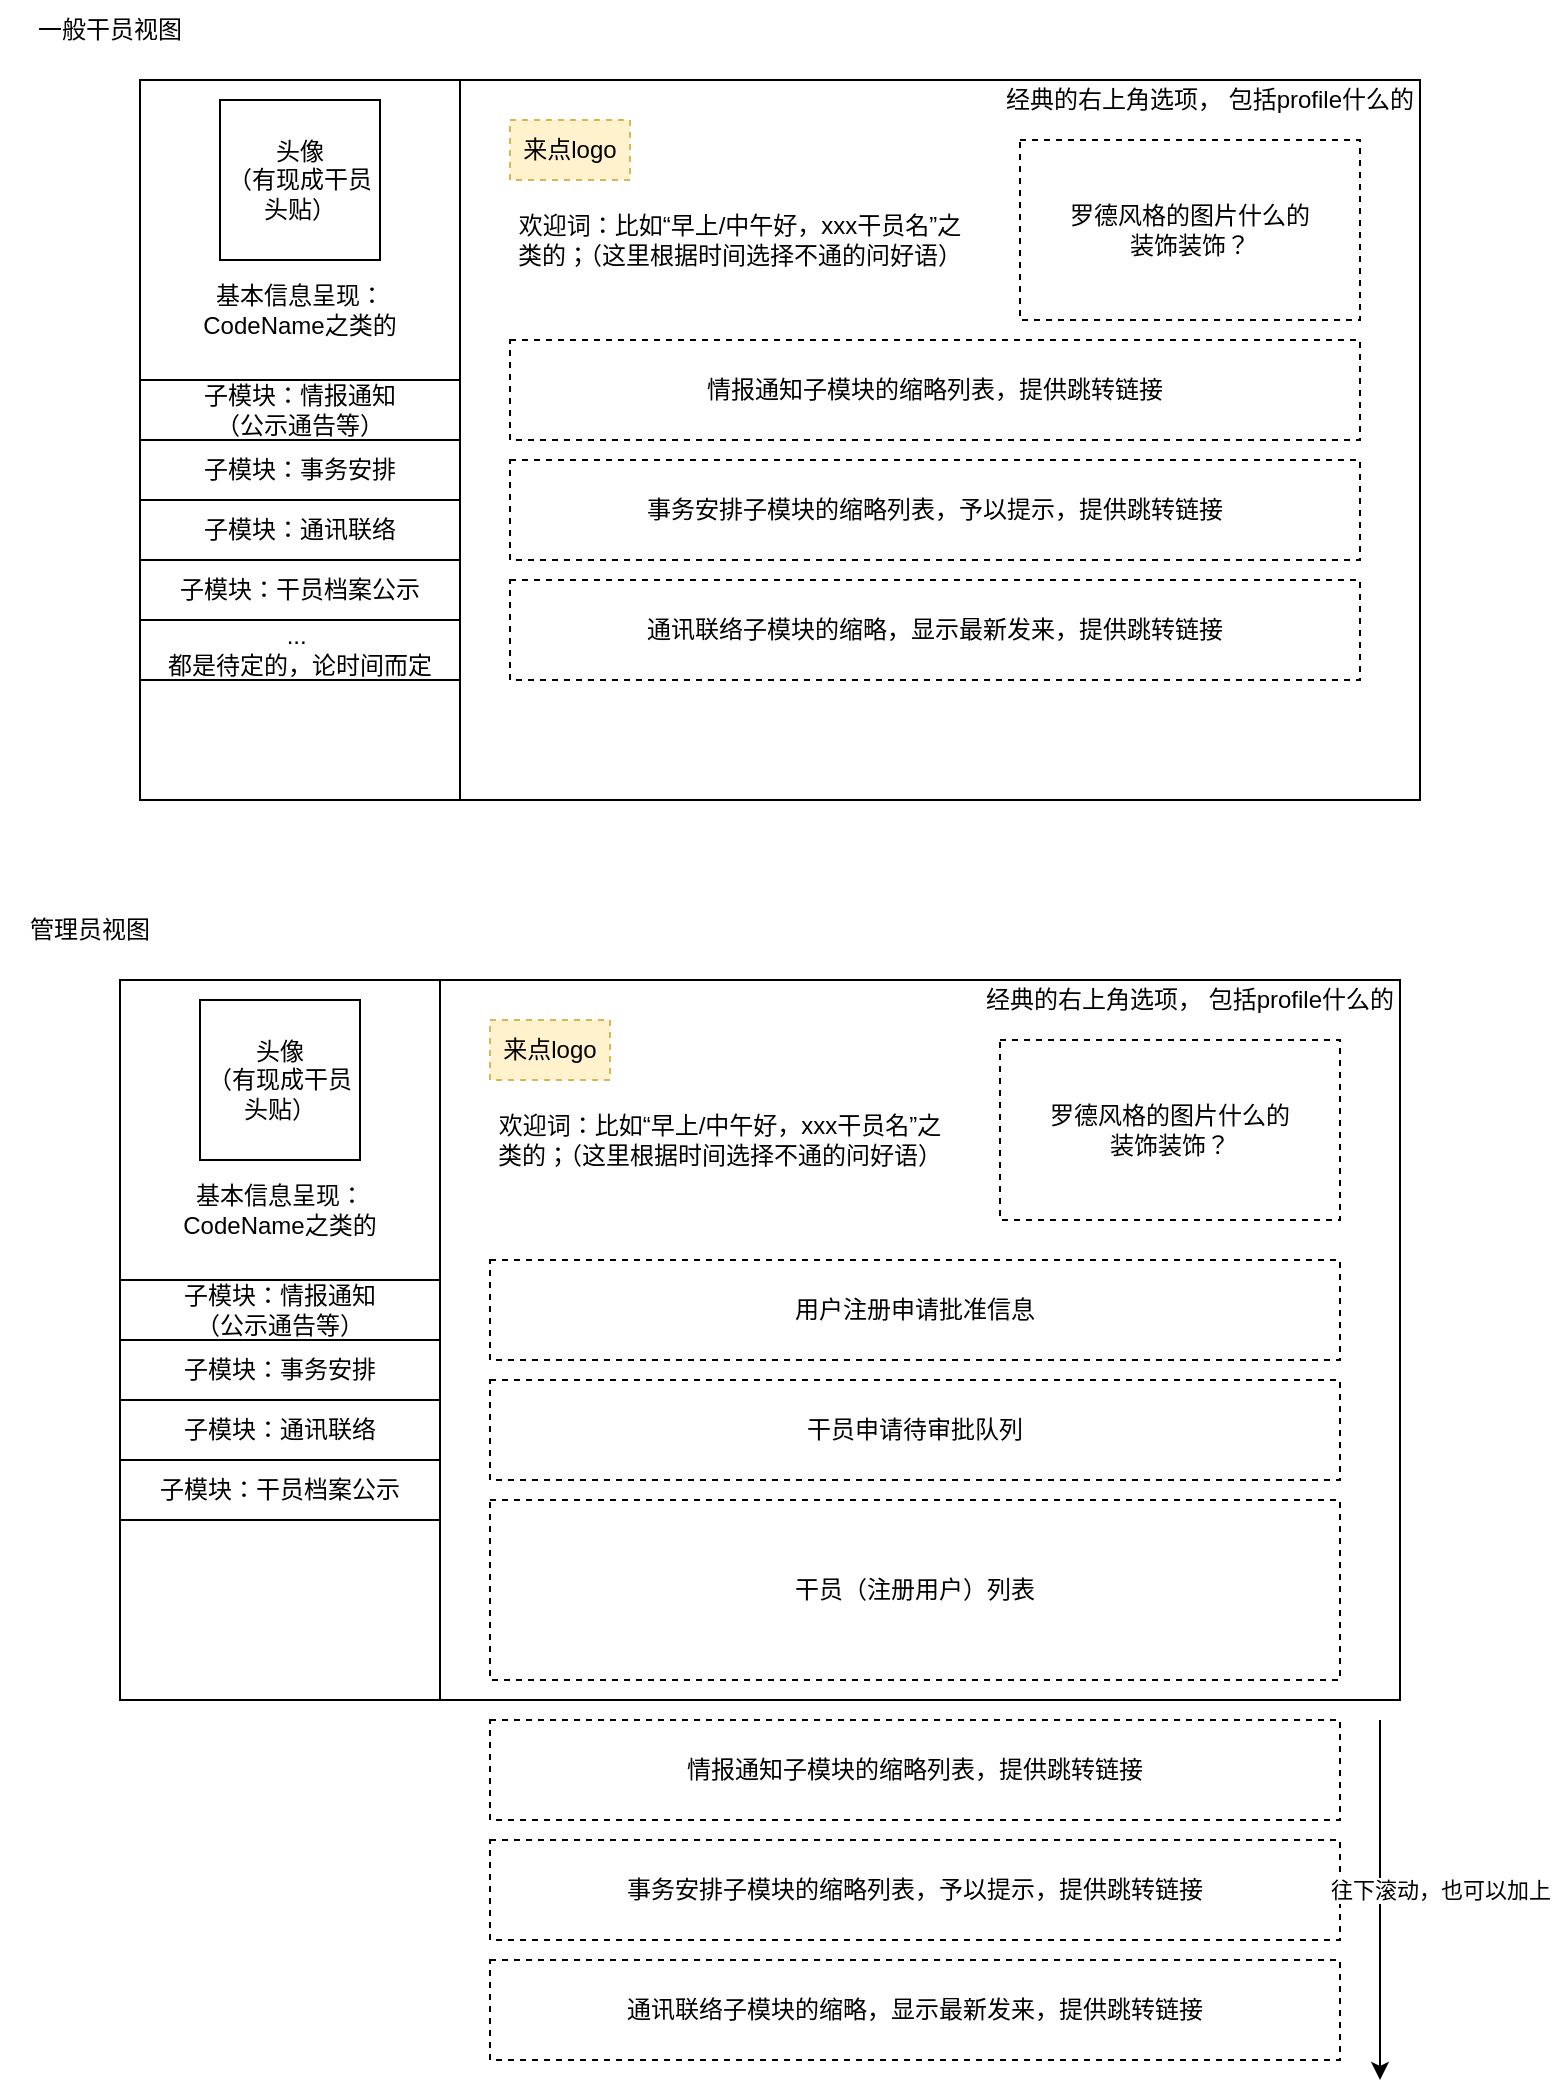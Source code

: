 <mxfile version="20.3.6" type="device"><diagram id="sbm30Xkx4QhK1GD9BhnL" name="Page-1"><mxGraphModel dx="1422" dy="706" grid="1" gridSize="10" guides="1" tooltips="1" connect="1" arrows="1" fold="1" page="1" pageScale="1" pageWidth="850" pageHeight="1100" math="0" shadow="0"><root><mxCell id="0"/><mxCell id="1" parent="0"/><mxCell id="ehozqRwiNDH270r5N2A--1" value="" style="rounded=0;whiteSpace=wrap;html=1;" vertex="1" parent="1"><mxGeometry x="120" y="80" width="640" height="360" as="geometry"/></mxCell><mxCell id="ehozqRwiNDH270r5N2A--2" value="" style="endArrow=none;html=1;rounded=0;entryX=0.25;entryY=0;entryDx=0;entryDy=0;exitX=0.25;exitY=1;exitDx=0;exitDy=0;" edge="1" parent="1" source="ehozqRwiNDH270r5N2A--1" target="ehozqRwiNDH270r5N2A--1"><mxGeometry width="50" height="50" relative="1" as="geometry"><mxPoint x="230" y="230" as="sourcePoint"/><mxPoint x="280" y="180" as="targetPoint"/></mxGeometry></mxCell><mxCell id="ehozqRwiNDH270r5N2A--3" value="头像&lt;br&gt;（有现成干员头贴）" style="whiteSpace=wrap;html=1;aspect=fixed;" vertex="1" parent="1"><mxGeometry x="160" y="90" width="80" height="80" as="geometry"/></mxCell><mxCell id="ehozqRwiNDH270r5N2A--4" value="欢迎词：比如“早上/中午好，xxx干员名”之类的；（这里根据时间选择不通的问好语）" style="text;html=1;strokeColor=none;fillColor=none;align=center;verticalAlign=middle;whiteSpace=wrap;rounded=0;" vertex="1" parent="1"><mxGeometry x="305" y="130" width="230" height="60" as="geometry"/></mxCell><mxCell id="ehozqRwiNDH270r5N2A--5" value="基本信息呈现：&lt;br&gt;CodeName之类的" style="text;html=1;strokeColor=none;fillColor=none;align=center;verticalAlign=middle;whiteSpace=wrap;rounded=0;" vertex="1" parent="1"><mxGeometry x="125" y="180" width="150" height="30" as="geometry"/></mxCell><mxCell id="ehozqRwiNDH270r5N2A--6" value="子模块：情报通知&lt;br&gt;（公示通告等）" style="rounded=0;whiteSpace=wrap;html=1;" vertex="1" parent="1"><mxGeometry x="120" y="230" width="160" height="30" as="geometry"/></mxCell><mxCell id="ehozqRwiNDH270r5N2A--7" value="罗德风格的图片什么的&lt;br&gt;装饰装饰？" style="rounded=0;whiteSpace=wrap;html=1;dashed=1;" vertex="1" parent="1"><mxGeometry x="560" y="110" width="170" height="90" as="geometry"/></mxCell><mxCell id="ehozqRwiNDH270r5N2A--8" value="情报通知子模块的缩略列表，提供跳转链接" style="rounded=0;whiteSpace=wrap;html=1;dashed=1;" vertex="1" parent="1"><mxGeometry x="305" y="210" width="425" height="50" as="geometry"/></mxCell><mxCell id="ehozqRwiNDH270r5N2A--9" value="事务安排子模块的缩略列表，予以提示，提供跳转链接" style="rounded=0;whiteSpace=wrap;html=1;dashed=1;" vertex="1" parent="1"><mxGeometry x="305" y="270" width="425" height="50" as="geometry"/></mxCell><mxCell id="ehozqRwiNDH270r5N2A--10" value="子模块：事务安排" style="rounded=0;whiteSpace=wrap;html=1;" vertex="1" parent="1"><mxGeometry x="120" y="260" width="160" height="30" as="geometry"/></mxCell><mxCell id="ehozqRwiNDH270r5N2A--11" value="经典的右上角选项， 包括profile什么的" style="text;html=1;strokeColor=none;fillColor=none;align=center;verticalAlign=middle;whiteSpace=wrap;rounded=0;dashed=1;" vertex="1" parent="1"><mxGeometry x="550" y="80" width="210" height="20" as="geometry"/></mxCell><mxCell id="ehozqRwiNDH270r5N2A--12" value="来点logo" style="text;html=1;strokeColor=#d6b656;fillColor=#fff2cc;align=center;verticalAlign=middle;whiteSpace=wrap;rounded=0;dashed=1;" vertex="1" parent="1"><mxGeometry x="305" y="100" width="60" height="30" as="geometry"/></mxCell><mxCell id="ehozqRwiNDH270r5N2A--13" value="子模块：通讯联络" style="rounded=0;whiteSpace=wrap;html=1;" vertex="1" parent="1"><mxGeometry x="120" y="290" width="160" height="30" as="geometry"/></mxCell><mxCell id="ehozqRwiNDH270r5N2A--14" value="通讯联络子模块的缩略，显示最新发来，提供跳转链接" style="rounded=0;whiteSpace=wrap;html=1;dashed=1;" vertex="1" parent="1"><mxGeometry x="305" y="330" width="425" height="50" as="geometry"/></mxCell><mxCell id="ehozqRwiNDH270r5N2A--15" value="子模块：干员档案公示" style="rounded=0;whiteSpace=wrap;html=1;" vertex="1" parent="1"><mxGeometry x="120" y="320" width="160" height="30" as="geometry"/></mxCell><mxCell id="ehozqRwiNDH270r5N2A--16" value="一般干员视图" style="text;html=1;strokeColor=none;fillColor=none;align=center;verticalAlign=middle;whiteSpace=wrap;rounded=0;dashed=1;" vertex="1" parent="1"><mxGeometry x="60" y="40" width="90" height="30" as="geometry"/></mxCell><mxCell id="ehozqRwiNDH270r5N2A--17" value="" style="rounded=0;whiteSpace=wrap;html=1;" vertex="1" parent="1"><mxGeometry x="110" y="530" width="640" height="360" as="geometry"/></mxCell><mxCell id="ehozqRwiNDH270r5N2A--18" value="" style="endArrow=none;html=1;rounded=0;entryX=0.25;entryY=0;entryDx=0;entryDy=0;exitX=0.25;exitY=1;exitDx=0;exitDy=0;" edge="1" parent="1" source="ehozqRwiNDH270r5N2A--17" target="ehozqRwiNDH270r5N2A--17"><mxGeometry width="50" height="50" relative="1" as="geometry"><mxPoint x="220" y="680" as="sourcePoint"/><mxPoint x="270" y="630" as="targetPoint"/></mxGeometry></mxCell><mxCell id="ehozqRwiNDH270r5N2A--19" value="头像&lt;br&gt;（有现成干员头贴）" style="whiteSpace=wrap;html=1;aspect=fixed;" vertex="1" parent="1"><mxGeometry x="150" y="540" width="80" height="80" as="geometry"/></mxCell><mxCell id="ehozqRwiNDH270r5N2A--20" value="欢迎词：比如“早上/中午好，xxx干员名”之类的；（这里根据时间选择不通的问好语）" style="text;html=1;strokeColor=none;fillColor=none;align=center;verticalAlign=middle;whiteSpace=wrap;rounded=0;" vertex="1" parent="1"><mxGeometry x="295" y="580" width="230" height="60" as="geometry"/></mxCell><mxCell id="ehozqRwiNDH270r5N2A--21" value="基本信息呈现：&lt;br&gt;CodeName之类的" style="text;html=1;strokeColor=none;fillColor=none;align=center;verticalAlign=middle;whiteSpace=wrap;rounded=0;" vertex="1" parent="1"><mxGeometry x="115" y="630" width="150" height="30" as="geometry"/></mxCell><mxCell id="ehozqRwiNDH270r5N2A--22" value="子模块：情报通知&lt;br&gt;（公示通告等）" style="rounded=0;whiteSpace=wrap;html=1;" vertex="1" parent="1"><mxGeometry x="110" y="680" width="160" height="30" as="geometry"/></mxCell><mxCell id="ehozqRwiNDH270r5N2A--23" value="罗德风格的图片什么的&lt;br&gt;装饰装饰？" style="rounded=0;whiteSpace=wrap;html=1;dashed=1;" vertex="1" parent="1"><mxGeometry x="550" y="560" width="170" height="90" as="geometry"/></mxCell><mxCell id="ehozqRwiNDH270r5N2A--26" value="子模块：事务安排" style="rounded=0;whiteSpace=wrap;html=1;" vertex="1" parent="1"><mxGeometry x="110" y="710" width="160" height="30" as="geometry"/></mxCell><mxCell id="ehozqRwiNDH270r5N2A--27" value="经典的右上角选项， 包括profile什么的" style="text;html=1;strokeColor=none;fillColor=none;align=center;verticalAlign=middle;whiteSpace=wrap;rounded=0;dashed=1;" vertex="1" parent="1"><mxGeometry x="540" y="530" width="210" height="20" as="geometry"/></mxCell><mxCell id="ehozqRwiNDH270r5N2A--28" value="来点logo" style="text;html=1;strokeColor=#d6b656;fillColor=#fff2cc;align=center;verticalAlign=middle;whiteSpace=wrap;rounded=0;dashed=1;" vertex="1" parent="1"><mxGeometry x="295" y="550" width="60" height="30" as="geometry"/></mxCell><mxCell id="ehozqRwiNDH270r5N2A--29" value="子模块：通讯联络" style="rounded=0;whiteSpace=wrap;html=1;" vertex="1" parent="1"><mxGeometry x="110" y="740" width="160" height="30" as="geometry"/></mxCell><mxCell id="ehozqRwiNDH270r5N2A--30" value="通讯联络子模块的缩略，显示最新发来，提供跳转链接" style="rounded=0;whiteSpace=wrap;html=1;dashed=1;" vertex="1" parent="1"><mxGeometry x="295" y="1020" width="425" height="50" as="geometry"/></mxCell><mxCell id="ehozqRwiNDH270r5N2A--31" value="子模块：干员档案公示" style="rounded=0;whiteSpace=wrap;html=1;" vertex="1" parent="1"><mxGeometry x="110" y="770" width="160" height="30" as="geometry"/></mxCell><mxCell id="ehozqRwiNDH270r5N2A--32" value="管理员视图" style="text;html=1;strokeColor=none;fillColor=none;align=center;verticalAlign=middle;whiteSpace=wrap;rounded=0;dashed=1;" vertex="1" parent="1"><mxGeometry x="50" y="490" width="90" height="30" as="geometry"/></mxCell><mxCell id="ehozqRwiNDH270r5N2A--33" value="情报通知子模块的缩略列表，提供跳转链接" style="rounded=0;whiteSpace=wrap;html=1;dashed=1;" vertex="1" parent="1"><mxGeometry x="295" y="900" width="425" height="50" as="geometry"/></mxCell><mxCell id="ehozqRwiNDH270r5N2A--34" value="事务安排子模块的缩略列表，予以提示，提供跳转链接" style="rounded=0;whiteSpace=wrap;html=1;dashed=1;" vertex="1" parent="1"><mxGeometry x="295" y="960" width="425" height="50" as="geometry"/></mxCell><mxCell id="ehozqRwiNDH270r5N2A--35" value="用户注册申请批准信息" style="rounded=0;whiteSpace=wrap;html=1;dashed=1;" vertex="1" parent="1"><mxGeometry x="295" y="670" width="425" height="50" as="geometry"/></mxCell><mxCell id="ehozqRwiNDH270r5N2A--36" value="干员申请待审批队列" style="rounded=0;whiteSpace=wrap;html=1;dashed=1;" vertex="1" parent="1"><mxGeometry x="295" y="730" width="425" height="50" as="geometry"/></mxCell><mxCell id="ehozqRwiNDH270r5N2A--37" value="干员（注册用户）列表" style="rounded=0;whiteSpace=wrap;html=1;dashed=1;" vertex="1" parent="1"><mxGeometry x="295" y="790" width="425" height="90" as="geometry"/></mxCell><mxCell id="ehozqRwiNDH270r5N2A--38" value="" style="endArrow=classic;html=1;rounded=0;" edge="1" parent="1"><mxGeometry width="50" height="50" relative="1" as="geometry"><mxPoint x="740" y="900" as="sourcePoint"/><mxPoint x="740" y="1080" as="targetPoint"/></mxGeometry></mxCell><mxCell id="ehozqRwiNDH270r5N2A--39" value="往下滚动，也可以加上" style="edgeLabel;html=1;align=center;verticalAlign=middle;resizable=0;points=[];" vertex="1" connectable="0" parent="ehozqRwiNDH270r5N2A--38"><mxGeometry x="-0.111" y="-3" relative="1" as="geometry"><mxPoint x="33" y="5" as="offset"/></mxGeometry></mxCell><mxCell id="ehozqRwiNDH270r5N2A--40" value="...&amp;nbsp;&lt;br&gt;都是待定的，论时间而定" style="rounded=0;whiteSpace=wrap;html=1;" vertex="1" parent="1"><mxGeometry x="120" y="350" width="160" height="30" as="geometry"/></mxCell></root></mxGraphModel></diagram></mxfile>